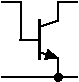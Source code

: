 #FIG 3.2
Portrait
Center
Metric
A4      
100.00
Single
-2
1200 2
6 1440 1125 1530 1215
1 3 0 1 0 0 100 0 20 0.000 1 0.0000 1485 1170 25 25 1485 1170 1510 1170
-6
6 1215 630 1485 1170
2 1 0 1 0 7 100 0 -1 0.000 1 1 -1 0 0 2
	 1485 765 1485 630
2 1 0 1 0 7 100 0 -1 0.000 1 1 -1 0 0 2
	 1485 1035 1485 1170
2 1 0 1 0 7 100 0 -1 0.000 1 1 -1 0 0 2
	 1350 900 1215 900
2 1 0 2 0 7 100 0 -1 0.000 0 1 -1 0 0 2
	 1350 765 1350 1035
2 1 0 1 0 7 100 0 -1 0.000 0 1 -1 0 0 2
	 1350 810 1485 765
2 1 0 1 0 7 100 0 -1 0.000 0 1 -1 1 0 2
	1 1 1.00 60.00 75.00
	 1350 990 1485 1035
-6
2 1 0 1 0 7 100 0 -1 0.000 1 1 -1 0 0 3
	 1080 630 1215 630 1215 900
2 1 0 1 0 7 100 0 -1 0.000 1 1 -1 0 0 2
	 1080 1170 1620 1170
2 1 0 1 0 7 50 0 -1 0.000 1 1 -1 0 0 2
	 1485 630 1620 630
